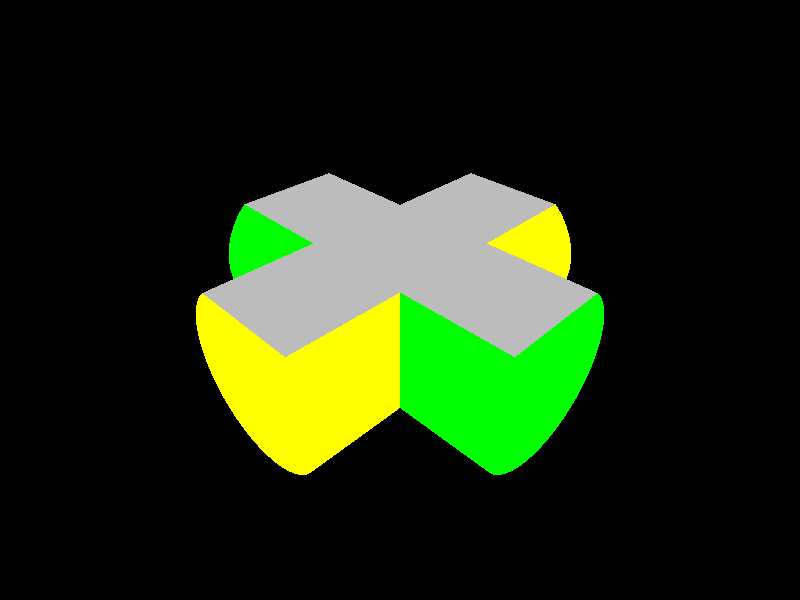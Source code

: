 #include "colors.inc"
#include "textures.inc"

camera {
  location <4, 4, 4>
  look_at <0, 0, 0>
}

light_source {
  <2, 4, -3>
  color White
}

light_source {
  <2, 4, 3>
  color White
}

intersection {
  union {
    cylinder {
      <-2, 0, 0>
      <2, 0, 0>
      1.0
      texture {
        pigment {color Yellow}
      }
    }

    cylinder {
      <0, 0, -2>
      <0, 0, 2>
      1.0
      texture {
        pigment {color Green}
      }
    }
  }

  box {
    <-2, -2, -2>
    <2, 0.75, 2>
    texture {
      pigment {color Gray50}
    }
  }
}